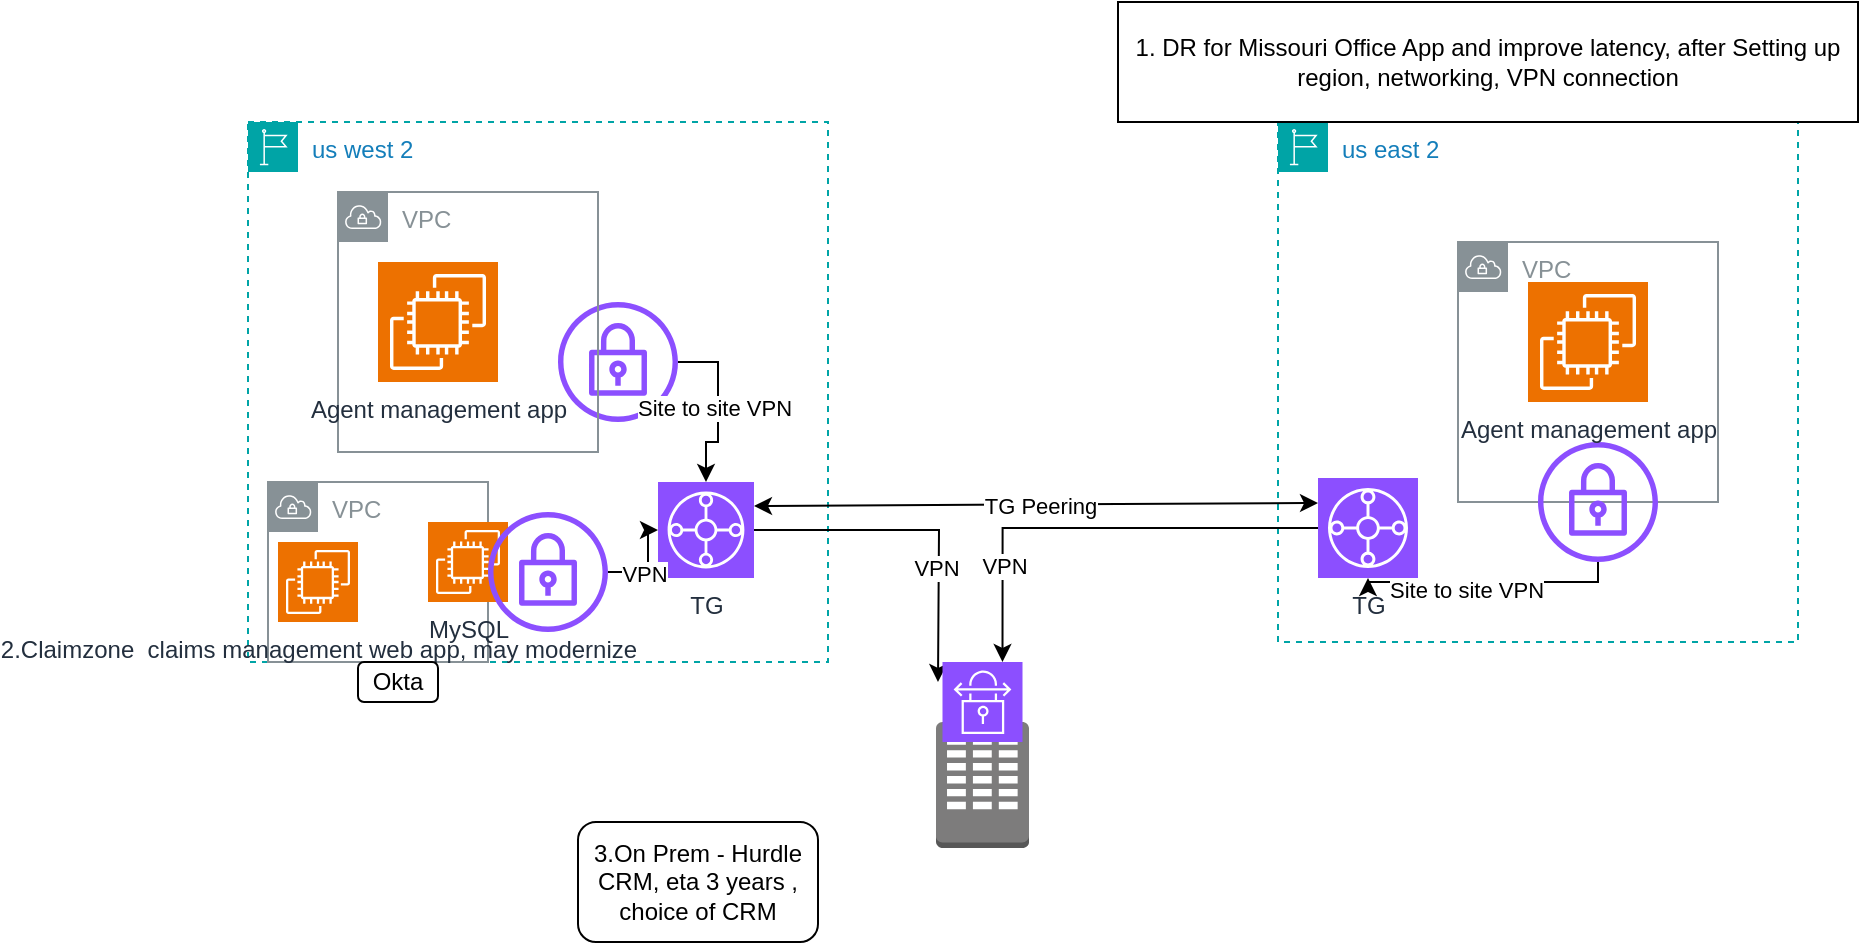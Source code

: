 <mxfile version="23.1.2" type="github">
  <diagram name="Page-1" id="-N2AwDm5ZJXN0mFRG4Hs">
    <mxGraphModel dx="1804" dy="566" grid="1" gridSize="10" guides="1" tooltips="1" connect="1" arrows="1" fold="1" page="1" pageScale="1" pageWidth="850" pageHeight="1100" math="0" shadow="0">
      <root>
        <mxCell id="0" />
        <mxCell id="1" parent="0" />
        <mxCell id="VsZJ9AIz0wpB7W8zLL8p-2" value="3.On Prem - Hurdle CRM, eta 3 years , choice of CRM" style="rounded=1;whiteSpace=wrap;html=1;" vertex="1" parent="1">
          <mxGeometry x="200" y="410" width="120" height="60" as="geometry" />
        </mxCell>
        <mxCell id="VsZJ9AIz0wpB7W8zLL8p-4" value="us west 2" style="points=[[0,0],[0.25,0],[0.5,0],[0.75,0],[1,0],[1,0.25],[1,0.5],[1,0.75],[1,1],[0.75,1],[0.5,1],[0.25,1],[0,1],[0,0.75],[0,0.5],[0,0.25]];outlineConnect=0;gradientColor=none;html=1;whiteSpace=wrap;fontSize=12;fontStyle=0;container=1;pointerEvents=0;collapsible=0;recursiveResize=0;shape=mxgraph.aws4.group;grIcon=mxgraph.aws4.group_region;strokeColor=#00A4A6;fillColor=none;verticalAlign=top;align=left;spacingLeft=30;fontColor=#147EBA;dashed=1;" vertex="1" parent="1">
          <mxGeometry x="35" y="60" width="290" height="270" as="geometry" />
        </mxCell>
        <mxCell id="VsZJ9AIz0wpB7W8zLL8p-8" value="" style="sketch=0;outlineConnect=0;fontColor=#232F3E;gradientColor=none;fillColor=#8C4FFF;strokeColor=none;dashed=0;verticalLabelPosition=bottom;verticalAlign=top;align=center;html=1;fontSize=12;fontStyle=0;aspect=fixed;pointerEvents=1;shape=mxgraph.aws4.vpn_gateway;" vertex="1" parent="VsZJ9AIz0wpB7W8zLL8p-4">
          <mxGeometry x="155" y="90" width="60" height="60" as="geometry" />
        </mxCell>
        <mxCell id="VsZJ9AIz0wpB7W8zLL8p-9" value="VPC" style="sketch=0;outlineConnect=0;gradientColor=none;html=1;whiteSpace=wrap;fontSize=12;fontStyle=0;shape=mxgraph.aws4.group;grIcon=mxgraph.aws4.group_vpc;strokeColor=#879196;fillColor=none;verticalAlign=top;align=left;spacingLeft=30;fontColor=#879196;dashed=0;" vertex="1" parent="VsZJ9AIz0wpB7W8zLL8p-4">
          <mxGeometry x="45" y="35" width="130" height="130" as="geometry" />
        </mxCell>
        <mxCell id="VsZJ9AIz0wpB7W8zLL8p-34" style="edgeStyle=orthogonalEdgeStyle;rounded=0;orthogonalLoop=1;jettySize=auto;html=1;" edge="1" parent="VsZJ9AIz0wpB7W8zLL8p-4" source="VsZJ9AIz0wpB7W8zLL8p-11">
          <mxGeometry relative="1" as="geometry">
            <mxPoint x="345" y="280" as="targetPoint" />
          </mxGeometry>
        </mxCell>
        <mxCell id="VsZJ9AIz0wpB7W8zLL8p-36" value="VPN" style="edgeLabel;html=1;align=center;verticalAlign=middle;resizable=0;points=[];" vertex="1" connectable="0" parent="VsZJ9AIz0wpB7W8zLL8p-34">
          <mxGeometry x="0.324" y="-2" relative="1" as="geometry">
            <mxPoint as="offset" />
          </mxGeometry>
        </mxCell>
        <mxCell id="VsZJ9AIz0wpB7W8zLL8p-11" value="TG" style="sketch=0;points=[[0,0,0],[0.25,0,0],[0.5,0,0],[0.75,0,0],[1,0,0],[0,1,0],[0.25,1,0],[0.5,1,0],[0.75,1,0],[1,1,0],[0,0.25,0],[0,0.5,0],[0,0.75,0],[1,0.25,0],[1,0.5,0],[1,0.75,0]];outlineConnect=0;fontColor=#232F3E;fillColor=#8C4FFF;strokeColor=#ffffff;dashed=0;verticalLabelPosition=bottom;verticalAlign=top;align=center;html=1;fontSize=12;fontStyle=0;aspect=fixed;shape=mxgraph.aws4.resourceIcon;resIcon=mxgraph.aws4.transit_gateway;" vertex="1" parent="VsZJ9AIz0wpB7W8zLL8p-4">
          <mxGeometry x="205" y="180" width="48" height="48" as="geometry" />
        </mxCell>
        <mxCell id="VsZJ9AIz0wpB7W8zLL8p-22" value="Agent management app" style="sketch=0;points=[[0,0,0],[0.25,0,0],[0.5,0,0],[0.75,0,0],[1,0,0],[0,1,0],[0.25,1,0],[0.5,1,0],[0.75,1,0],[1,1,0],[0,0.25,0],[0,0.5,0],[0,0.75,0],[1,0.25,0],[1,0.5,0],[1,0.75,0]];outlineConnect=0;fontColor=#232F3E;fillColor=#ED7100;strokeColor=#ffffff;dashed=0;verticalLabelPosition=bottom;verticalAlign=top;align=center;html=1;fontSize=12;fontStyle=0;aspect=fixed;shape=mxgraph.aws4.resourceIcon;resIcon=mxgraph.aws4.ec2;" vertex="1" parent="VsZJ9AIz0wpB7W8zLL8p-4">
          <mxGeometry x="65" y="70" width="60" height="60" as="geometry" />
        </mxCell>
        <mxCell id="VsZJ9AIz0wpB7W8zLL8p-25" value="VPC" style="sketch=0;outlineConnect=0;gradientColor=none;html=1;whiteSpace=wrap;fontSize=12;fontStyle=0;shape=mxgraph.aws4.group;grIcon=mxgraph.aws4.group_vpc;strokeColor=#879196;fillColor=none;verticalAlign=top;align=left;spacingLeft=30;fontColor=#879196;dashed=0;" vertex="1" parent="VsZJ9AIz0wpB7W8zLL8p-4">
          <mxGeometry x="10" y="180" width="110" height="90" as="geometry" />
        </mxCell>
        <mxCell id="VsZJ9AIz0wpB7W8zLL8p-26" value="2.Claimzone&amp;nbsp; claims management web app, may modernize" style="sketch=0;points=[[0,0,0],[0.25,0,0],[0.5,0,0],[0.75,0,0],[1,0,0],[0,1,0],[0.25,1,0],[0.5,1,0],[0.75,1,0],[1,1,0],[0,0.25,0],[0,0.5,0],[0,0.75,0],[1,0.25,0],[1,0.5,0],[1,0.75,0]];outlineConnect=0;fontColor=#232F3E;fillColor=#ED7100;strokeColor=#ffffff;dashed=0;verticalLabelPosition=bottom;verticalAlign=top;align=center;html=1;fontSize=12;fontStyle=0;aspect=fixed;shape=mxgraph.aws4.resourceIcon;resIcon=mxgraph.aws4.ec2;" vertex="1" parent="VsZJ9AIz0wpB7W8zLL8p-4">
          <mxGeometry x="15" y="210" width="40" height="40" as="geometry" />
        </mxCell>
        <mxCell id="VsZJ9AIz0wpB7W8zLL8p-27" value="MySQL" style="sketch=0;points=[[0,0,0],[0.25,0,0],[0.5,0,0],[0.75,0,0],[1,0,0],[0,1,0],[0.25,1,0],[0.5,1,0],[0.75,1,0],[1,1,0],[0,0.25,0],[0,0.5,0],[0,0.75,0],[1,0.25,0],[1,0.5,0],[1,0.75,0]];outlineConnect=0;fontColor=#232F3E;fillColor=#ED7100;strokeColor=#ffffff;dashed=0;verticalLabelPosition=bottom;verticalAlign=top;align=center;html=1;fontSize=12;fontStyle=0;aspect=fixed;shape=mxgraph.aws4.resourceIcon;resIcon=mxgraph.aws4.ec2;" vertex="1" parent="VsZJ9AIz0wpB7W8zLL8p-4">
          <mxGeometry x="90" y="200" width="40" height="40" as="geometry" />
        </mxCell>
        <mxCell id="VsZJ9AIz0wpB7W8zLL8p-14" style="edgeStyle=orthogonalEdgeStyle;rounded=0;orthogonalLoop=1;jettySize=auto;html=1;entryX=0.5;entryY=0;entryDx=0;entryDy=0;entryPerimeter=0;" edge="1" parent="VsZJ9AIz0wpB7W8zLL8p-4" source="VsZJ9AIz0wpB7W8zLL8p-8" target="VsZJ9AIz0wpB7W8zLL8p-11">
          <mxGeometry relative="1" as="geometry">
            <Array as="points">
              <mxPoint x="235" y="120" />
              <mxPoint x="235" y="160" />
              <mxPoint x="229" y="160" />
            </Array>
          </mxGeometry>
        </mxCell>
        <mxCell id="VsZJ9AIz0wpB7W8zLL8p-15" value="Site to site VPN" style="edgeLabel;html=1;align=center;verticalAlign=middle;resizable=0;points=[];" vertex="1" connectable="0" parent="VsZJ9AIz0wpB7W8zLL8p-14">
          <mxGeometry x="-0.015" y="-2" relative="1" as="geometry">
            <mxPoint as="offset" />
          </mxGeometry>
        </mxCell>
        <mxCell id="VsZJ9AIz0wpB7W8zLL8p-32" value="" style="edgeStyle=orthogonalEdgeStyle;rounded=0;orthogonalLoop=1;jettySize=auto;html=1;" edge="1" parent="VsZJ9AIz0wpB7W8zLL8p-4" source="VsZJ9AIz0wpB7W8zLL8p-31" target="VsZJ9AIz0wpB7W8zLL8p-11">
          <mxGeometry relative="1" as="geometry" />
        </mxCell>
        <mxCell id="VsZJ9AIz0wpB7W8zLL8p-33" value="VPN" style="edgeLabel;html=1;align=center;verticalAlign=middle;resizable=0;points=[];" vertex="1" connectable="0" parent="VsZJ9AIz0wpB7W8zLL8p-32">
          <mxGeometry x="-0.217" y="-1" relative="1" as="geometry">
            <mxPoint as="offset" />
          </mxGeometry>
        </mxCell>
        <mxCell id="VsZJ9AIz0wpB7W8zLL8p-31" value="" style="sketch=0;outlineConnect=0;fontColor=#232F3E;gradientColor=none;fillColor=#8C4FFF;strokeColor=none;dashed=0;verticalLabelPosition=bottom;verticalAlign=top;align=center;html=1;fontSize=12;fontStyle=0;aspect=fixed;pointerEvents=1;shape=mxgraph.aws4.vpn_gateway;" vertex="1" parent="VsZJ9AIz0wpB7W8zLL8p-4">
          <mxGeometry x="120" y="195" width="60" height="60" as="geometry" />
        </mxCell>
        <mxCell id="VsZJ9AIz0wpB7W8zLL8p-5" value="" style="outlineConnect=0;dashed=0;verticalLabelPosition=bottom;verticalAlign=top;align=center;html=1;shape=mxgraph.aws3.corporate_data_center;fillColor=#7D7C7C;gradientColor=none;" vertex="1" parent="1">
          <mxGeometry x="379" y="360" width="46.5" height="63" as="geometry" />
        </mxCell>
        <mxCell id="VsZJ9AIz0wpB7W8zLL8p-6" value="us east 2" style="points=[[0,0],[0.25,0],[0.5,0],[0.75,0],[1,0],[1,0.25],[1,0.5],[1,0.75],[1,1],[0.75,1],[0.5,1],[0.25,1],[0,1],[0,0.75],[0,0.5],[0,0.25]];outlineConnect=0;gradientColor=none;html=1;whiteSpace=wrap;fontSize=12;fontStyle=0;container=1;pointerEvents=0;collapsible=0;recursiveResize=0;shape=mxgraph.aws4.group;grIcon=mxgraph.aws4.group_region;strokeColor=#00A4A6;fillColor=none;verticalAlign=top;align=left;spacingLeft=30;fontColor=#147EBA;dashed=1;" vertex="1" parent="1">
          <mxGeometry x="550" y="60" width="260" height="260" as="geometry" />
        </mxCell>
        <mxCell id="VsZJ9AIz0wpB7W8zLL8p-16" value="VPC" style="sketch=0;outlineConnect=0;gradientColor=none;html=1;whiteSpace=wrap;fontSize=12;fontStyle=0;shape=mxgraph.aws4.group;grIcon=mxgraph.aws4.group_vpc;strokeColor=#879196;fillColor=none;verticalAlign=top;align=left;spacingLeft=30;fontColor=#879196;dashed=0;" vertex="1" parent="VsZJ9AIz0wpB7W8zLL8p-6">
          <mxGeometry x="90" y="60" width="130" height="130" as="geometry" />
        </mxCell>
        <mxCell id="VsZJ9AIz0wpB7W8zLL8p-18" style="edgeStyle=orthogonalEdgeStyle;rounded=0;orthogonalLoop=1;jettySize=auto;html=1;" edge="1" parent="VsZJ9AIz0wpB7W8zLL8p-6" source="VsZJ9AIz0wpB7W8zLL8p-17" target="VsZJ9AIz0wpB7W8zLL8p-12">
          <mxGeometry relative="1" as="geometry">
            <mxPoint x="-110" y="250" as="targetPoint" />
            <Array as="points">
              <mxPoint x="160" y="230" />
              <mxPoint x="45" y="230" />
            </Array>
          </mxGeometry>
        </mxCell>
        <mxCell id="VsZJ9AIz0wpB7W8zLL8p-20" value="Site to site VPN" style="edgeLabel;html=1;align=center;verticalAlign=middle;resizable=0;points=[];" vertex="1" connectable="0" parent="VsZJ9AIz0wpB7W8zLL8p-18">
          <mxGeometry x="0.185" y="4" relative="1" as="geometry">
            <mxPoint x="-1" as="offset" />
          </mxGeometry>
        </mxCell>
        <mxCell id="VsZJ9AIz0wpB7W8zLL8p-17" value="" style="sketch=0;outlineConnect=0;fontColor=#232F3E;gradientColor=none;fillColor=#8C4FFF;strokeColor=none;dashed=0;verticalLabelPosition=bottom;verticalAlign=top;align=center;html=1;fontSize=12;fontStyle=0;aspect=fixed;pointerEvents=1;shape=mxgraph.aws4.vpn_gateway;" vertex="1" parent="VsZJ9AIz0wpB7W8zLL8p-6">
          <mxGeometry x="130" y="160" width="60" height="60" as="geometry" />
        </mxCell>
        <mxCell id="VsZJ9AIz0wpB7W8zLL8p-23" value="Agent management app" style="sketch=0;points=[[0,0,0],[0.25,0,0],[0.5,0,0],[0.75,0,0],[1,0,0],[0,1,0],[0.25,1,0],[0.5,1,0],[0.75,1,0],[1,1,0],[0,0.25,0],[0,0.5,0],[0,0.75,0],[1,0.25,0],[1,0.5,0],[1,0.75,0]];outlineConnect=0;fontColor=#232F3E;fillColor=#ED7100;strokeColor=#ffffff;dashed=0;verticalLabelPosition=bottom;verticalAlign=top;align=center;html=1;fontSize=12;fontStyle=0;aspect=fixed;shape=mxgraph.aws4.resourceIcon;resIcon=mxgraph.aws4.ec2;" vertex="1" parent="VsZJ9AIz0wpB7W8zLL8p-6">
          <mxGeometry x="125" y="80" width="60" height="60" as="geometry" />
        </mxCell>
        <mxCell id="VsZJ9AIz0wpB7W8zLL8p-12" value="TG" style="sketch=0;points=[[0,0,0],[0.25,0,0],[0.5,0,0],[0.75,0,0],[1,0,0],[0,1,0],[0.25,1,0],[0.5,1,0],[0.75,1,0],[1,1,0],[0,0.25,0],[0,0.5,0],[0,0.75,0],[1,0.25,0],[1,0.5,0],[1,0.75,0]];outlineConnect=0;fontColor=#232F3E;fillColor=#8C4FFF;strokeColor=#ffffff;dashed=0;verticalLabelPosition=bottom;verticalAlign=top;align=center;html=1;fontSize=12;fontStyle=0;aspect=fixed;shape=mxgraph.aws4.resourceIcon;resIcon=mxgraph.aws4.transit_gateway;" vertex="1" parent="VsZJ9AIz0wpB7W8zLL8p-6">
          <mxGeometry x="20" y="178" width="50" height="50" as="geometry" />
        </mxCell>
        <mxCell id="VsZJ9AIz0wpB7W8zLL8p-10" value="" style="sketch=0;points=[[0,0,0],[0.25,0,0],[0.5,0,0],[0.75,0,0],[1,0,0],[0,1,0],[0.25,1,0],[0.5,1,0],[0.75,1,0],[1,1,0],[0,0.25,0],[0,0.5,0],[0,0.75,0],[1,0.25,0],[1,0.5,0],[1,0.75,0]];outlineConnect=0;fontColor=#232F3E;fillColor=#8C4FFF;strokeColor=#ffffff;dashed=0;verticalLabelPosition=bottom;verticalAlign=top;align=center;html=1;fontSize=12;fontStyle=0;aspect=fixed;shape=mxgraph.aws4.resourceIcon;resIcon=mxgraph.aws4.site_to_site_vpn;" vertex="1" parent="1">
          <mxGeometry x="382.25" y="330" width="40" height="40" as="geometry" />
        </mxCell>
        <mxCell id="VsZJ9AIz0wpB7W8zLL8p-13" value="" style="endArrow=classic;startArrow=classic;html=1;rounded=0;exitX=1;exitY=0.25;exitDx=0;exitDy=0;exitPerimeter=0;entryX=0;entryY=0.25;entryDx=0;entryDy=0;entryPerimeter=0;" edge="1" parent="1" source="VsZJ9AIz0wpB7W8zLL8p-11" target="VsZJ9AIz0wpB7W8zLL8p-12">
          <mxGeometry width="50" height="50" relative="1" as="geometry">
            <mxPoint x="400" y="320" as="sourcePoint" />
            <mxPoint x="450" y="270" as="targetPoint" />
          </mxGeometry>
        </mxCell>
        <mxCell id="VsZJ9AIz0wpB7W8zLL8p-30" value="TG Peering" style="edgeLabel;html=1;align=center;verticalAlign=middle;resizable=0;points=[];" vertex="1" connectable="0" parent="VsZJ9AIz0wpB7W8zLL8p-13">
          <mxGeometry x="0.014" y="-1" relative="1" as="geometry">
            <mxPoint as="offset" />
          </mxGeometry>
        </mxCell>
        <mxCell id="VsZJ9AIz0wpB7W8zLL8p-21" style="edgeStyle=orthogonalEdgeStyle;rounded=0;orthogonalLoop=1;jettySize=auto;html=1;exitX=0.5;exitY=1;exitDx=0;exitDy=0;" edge="1" parent="1" source="VsZJ9AIz0wpB7W8zLL8p-4" target="VsZJ9AIz0wpB7W8zLL8p-4">
          <mxGeometry relative="1" as="geometry" />
        </mxCell>
        <mxCell id="VsZJ9AIz0wpB7W8zLL8p-24" value="1. DR for Missouri Office App and improve latency, after Setting up region, networking, VPN connection" style="whiteSpace=wrap;html=1;" vertex="1" parent="1">
          <mxGeometry x="470" width="370" height="60" as="geometry" />
        </mxCell>
        <mxCell id="VsZJ9AIz0wpB7W8zLL8p-28" value="Okta" style="rounded=1;whiteSpace=wrap;html=1;" vertex="1" parent="1">
          <mxGeometry x="90" y="330" width="40" height="20" as="geometry" />
        </mxCell>
        <mxCell id="VsZJ9AIz0wpB7W8zLL8p-35" style="edgeStyle=orthogonalEdgeStyle;rounded=0;orthogonalLoop=1;jettySize=auto;html=1;entryX=0.75;entryY=0;entryDx=0;entryDy=0;entryPerimeter=0;" edge="1" parent="1" source="VsZJ9AIz0wpB7W8zLL8p-12" target="VsZJ9AIz0wpB7W8zLL8p-10">
          <mxGeometry relative="1" as="geometry" />
        </mxCell>
        <mxCell id="VsZJ9AIz0wpB7W8zLL8p-37" value="VPN" style="edgeLabel;html=1;align=center;verticalAlign=middle;resizable=0;points=[];" vertex="1" connectable="0" parent="VsZJ9AIz0wpB7W8zLL8p-35">
          <mxGeometry x="0.573" relative="1" as="geometry">
            <mxPoint as="offset" />
          </mxGeometry>
        </mxCell>
      </root>
    </mxGraphModel>
  </diagram>
</mxfile>
